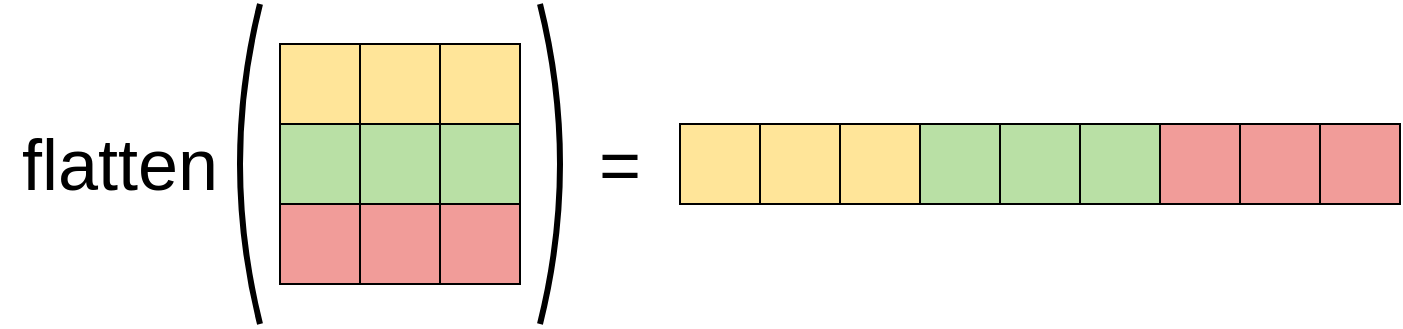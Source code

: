 <mxfile version="23.1.6" type="device">
  <diagram name="Page-1" id="AsNBD68WmXlKK2rAg6yS">
    <mxGraphModel dx="1232" dy="809" grid="1" gridSize="10" guides="1" tooltips="1" connect="1" arrows="1" fold="1" page="1" pageScale="1" pageWidth="827" pageHeight="1169" math="0" shadow="0">
      <root>
        <mxCell id="0" />
        <mxCell id="1" parent="0" />
        <mxCell id="fNvnmYlMusPUi0bq2ksU-29" value="&lt;font style=&quot;font-size: 36px;&quot;&gt;flatten&lt;/font&gt;" style="text;html=1;align=center;verticalAlign=middle;whiteSpace=wrap;rounded=0;" parent="1" vertex="1">
          <mxGeometry x="40" y="280" width="120" height="80" as="geometry" />
        </mxCell>
        <mxCell id="fNvnmYlMusPUi0bq2ksU-32" value="" style="group" parent="1" vertex="1" connectable="0">
          <mxGeometry x="180" y="260" width="120" height="120" as="geometry" />
        </mxCell>
        <mxCell id="fNvnmYlMusPUi0bq2ksU-1" value="" style="whiteSpace=wrap;html=1;aspect=fixed;fillColor=#FFE599;" parent="fNvnmYlMusPUi0bq2ksU-32" vertex="1">
          <mxGeometry width="40" height="40" as="geometry" />
        </mxCell>
        <mxCell id="fNvnmYlMusPUi0bq2ksU-3" value="" style="whiteSpace=wrap;html=1;aspect=fixed;fillColor=#FFE599;" parent="fNvnmYlMusPUi0bq2ksU-32" vertex="1">
          <mxGeometry x="40" width="40" height="40" as="geometry" />
        </mxCell>
        <mxCell id="fNvnmYlMusPUi0bq2ksU-4" value="" style="whiteSpace=wrap;html=1;aspect=fixed;fillColor=#FFE599;" parent="fNvnmYlMusPUi0bq2ksU-32" vertex="1">
          <mxGeometry x="80" width="40" height="40" as="geometry" />
        </mxCell>
        <mxCell id="fNvnmYlMusPUi0bq2ksU-5" value="" style="whiteSpace=wrap;html=1;aspect=fixed;fillColor=#B9E0A5;" parent="fNvnmYlMusPUi0bq2ksU-32" vertex="1">
          <mxGeometry x="80" y="40" width="40" height="40" as="geometry" />
        </mxCell>
        <mxCell id="fNvnmYlMusPUi0bq2ksU-6" value="" style="whiteSpace=wrap;html=1;aspect=fixed;fillColor=#B9E0A5;" parent="fNvnmYlMusPUi0bq2ksU-32" vertex="1">
          <mxGeometry y="40" width="40" height="40" as="geometry" />
        </mxCell>
        <mxCell id="fNvnmYlMusPUi0bq2ksU-7" value="" style="whiteSpace=wrap;html=1;aspect=fixed;fillColor=#B9E0A5;" parent="fNvnmYlMusPUi0bq2ksU-32" vertex="1">
          <mxGeometry x="40" y="40" width="40" height="40" as="geometry" />
        </mxCell>
        <mxCell id="fNvnmYlMusPUi0bq2ksU-8" value="" style="whiteSpace=wrap;html=1;aspect=fixed;fillColor=#F19C99;" parent="fNvnmYlMusPUi0bq2ksU-32" vertex="1">
          <mxGeometry x="80" y="80" width="40" height="40" as="geometry" />
        </mxCell>
        <mxCell id="fNvnmYlMusPUi0bq2ksU-9" value="" style="whiteSpace=wrap;html=1;aspect=fixed;fillColor=#F19C99;" parent="fNvnmYlMusPUi0bq2ksU-32" vertex="1">
          <mxGeometry y="80" width="40" height="40" as="geometry" />
        </mxCell>
        <mxCell id="fNvnmYlMusPUi0bq2ksU-10" value="" style="whiteSpace=wrap;html=1;aspect=fixed;fillColor=#F19C99;" parent="fNvnmYlMusPUi0bq2ksU-32" vertex="1">
          <mxGeometry x="40" y="80" width="40" height="40" as="geometry" />
        </mxCell>
        <mxCell id="fNvnmYlMusPUi0bq2ksU-33" value="" style="group" parent="1" vertex="1" connectable="0">
          <mxGeometry x="380" y="300" width="360" height="40" as="geometry" />
        </mxCell>
        <mxCell id="fNvnmYlMusPUi0bq2ksU-20" value="" style="whiteSpace=wrap;html=1;aspect=fixed;fillColor=#FFE599;" parent="fNvnmYlMusPUi0bq2ksU-33" vertex="1">
          <mxGeometry width="40" height="40" as="geometry" />
        </mxCell>
        <mxCell id="fNvnmYlMusPUi0bq2ksU-21" value="" style="whiteSpace=wrap;html=1;aspect=fixed;fillColor=#FFE599;" parent="fNvnmYlMusPUi0bq2ksU-33" vertex="1">
          <mxGeometry x="80" width="40" height="40" as="geometry" />
        </mxCell>
        <mxCell id="fNvnmYlMusPUi0bq2ksU-22" value="" style="whiteSpace=wrap;html=1;aspect=fixed;fillColor=#FFE599;" parent="fNvnmYlMusPUi0bq2ksU-33" vertex="1">
          <mxGeometry x="40" width="40" height="40" as="geometry" />
        </mxCell>
        <mxCell id="fNvnmYlMusPUi0bq2ksU-23" value="" style="whiteSpace=wrap;html=1;aspect=fixed;fillColor=#B9E0A5;" parent="fNvnmYlMusPUi0bq2ksU-33" vertex="1">
          <mxGeometry x="120" width="40" height="40" as="geometry" />
        </mxCell>
        <mxCell id="fNvnmYlMusPUi0bq2ksU-24" value="" style="whiteSpace=wrap;html=1;aspect=fixed;fillColor=#B9E0A5;" parent="fNvnmYlMusPUi0bq2ksU-33" vertex="1">
          <mxGeometry x="160" width="40" height="40" as="geometry" />
        </mxCell>
        <mxCell id="fNvnmYlMusPUi0bq2ksU-25" value="" style="whiteSpace=wrap;html=1;aspect=fixed;fillColor=#B9E0A5;" parent="fNvnmYlMusPUi0bq2ksU-33" vertex="1">
          <mxGeometry x="200" width="40" height="40" as="geometry" />
        </mxCell>
        <mxCell id="fNvnmYlMusPUi0bq2ksU-26" value="" style="whiteSpace=wrap;html=1;aspect=fixed;fillColor=#F19C99;" parent="fNvnmYlMusPUi0bq2ksU-33" vertex="1">
          <mxGeometry x="240" width="40" height="40" as="geometry" />
        </mxCell>
        <mxCell id="fNvnmYlMusPUi0bq2ksU-27" value="" style="whiteSpace=wrap;html=1;aspect=fixed;fillColor=#F19C99;" parent="fNvnmYlMusPUi0bq2ksU-33" vertex="1">
          <mxGeometry x="280" width="40" height="40" as="geometry" />
        </mxCell>
        <mxCell id="fNvnmYlMusPUi0bq2ksU-28" value="" style="whiteSpace=wrap;html=1;aspect=fixed;fillColor=#F19C99;" parent="fNvnmYlMusPUi0bq2ksU-33" vertex="1">
          <mxGeometry x="320" width="40" height="40" as="geometry" />
        </mxCell>
        <mxCell id="fNvnmYlMusPUi0bq2ksU-35" value="&lt;font style=&quot;font-size: 36px;&quot;&gt;=&lt;/font&gt;" style="text;html=1;align=center;verticalAlign=middle;whiteSpace=wrap;rounded=0;" parent="1" vertex="1">
          <mxGeometry x="330" y="305" width="40" height="30" as="geometry" />
        </mxCell>
        <mxCell id="fNvnmYlMusPUi0bq2ksU-36" value="" style="endArrow=none;html=1;rounded=0;strokeWidth=3;curved=1;" parent="1" edge="1">
          <mxGeometry width="50" height="50" relative="1" as="geometry">
            <mxPoint x="170" y="400" as="sourcePoint" />
            <mxPoint x="170" y="240" as="targetPoint" />
            <Array as="points">
              <mxPoint x="150" y="320" />
            </Array>
          </mxGeometry>
        </mxCell>
        <mxCell id="fNvnmYlMusPUi0bq2ksU-37" value="" style="endArrow=none;html=1;rounded=0;strokeWidth=3;curved=1;" parent="1" edge="1">
          <mxGeometry width="50" height="50" relative="1" as="geometry">
            <mxPoint x="310" y="240" as="sourcePoint" />
            <mxPoint x="310" y="400" as="targetPoint" />
            <Array as="points">
              <mxPoint x="330" y="320" />
            </Array>
          </mxGeometry>
        </mxCell>
      </root>
    </mxGraphModel>
  </diagram>
</mxfile>
